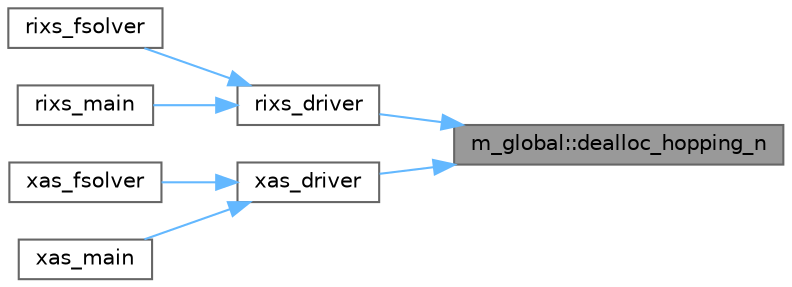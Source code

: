 digraph "m_global::dealloc_hopping_n"
{
 // LATEX_PDF_SIZE
  bgcolor="transparent";
  edge [fontname=Helvetica,fontsize=10,labelfontname=Helvetica,labelfontsize=10];
  node [fontname=Helvetica,fontsize=10,shape=box,height=0.2,width=0.4];
  rankdir="RL";
  Node1 [label="m_global::dealloc_hopping_n",height=0.2,width=0.4,color="gray40", fillcolor="grey60", style="filled", fontcolor="black",tooltip=" "];
  Node1 -> Node2 [dir="back",color="steelblue1",style="solid"];
  Node2 [label="rixs_driver",height=0.2,width=0.4,color="grey40", fillcolor="white", style="filled",URL="$rixs__driver_8f90.html#a0407f8460e22064b14c73e1e55ba0e25",tooltip=" "];
  Node2 -> Node3 [dir="back",color="steelblue1",style="solid"];
  Node3 [label="rixs_fsolver",height=0.2,width=0.4,color="grey40", fillcolor="white", style="filled",URL="$pyapi_8f90.html#a3d9fb8546dfc91267e37577e19542d2a",tooltip=" "];
  Node2 -> Node4 [dir="back",color="steelblue1",style="solid"];
  Node4 [label="rixs_main",height=0.2,width=0.4,color="grey40", fillcolor="white", style="filled",URL="$rixs__main_8f90.html#af9eaaf0df114b46fc68b59f3b5f7cf11",tooltip=" "];
  Node1 -> Node5 [dir="back",color="steelblue1",style="solid"];
  Node5 [label="xas_driver",height=0.2,width=0.4,color="grey40", fillcolor="white", style="filled",URL="$xas__driver_8f90.html#a71df8d095e50a2a6375ec5ec5e1d9496",tooltip=" "];
  Node5 -> Node6 [dir="back",color="steelblue1",style="solid"];
  Node6 [label="xas_fsolver",height=0.2,width=0.4,color="grey40", fillcolor="white", style="filled",URL="$pyapi_8f90.html#a6d1d4dfb0bee4d6e0a1210a3b66b94a9",tooltip=" "];
  Node5 -> Node7 [dir="back",color="steelblue1",style="solid"];
  Node7 [label="xas_main",height=0.2,width=0.4,color="grey40", fillcolor="white", style="filled",URL="$xas__main_8f90.html#aa0040a0c9e3b559d002dde0a4c6e5549",tooltip=" "];
}
